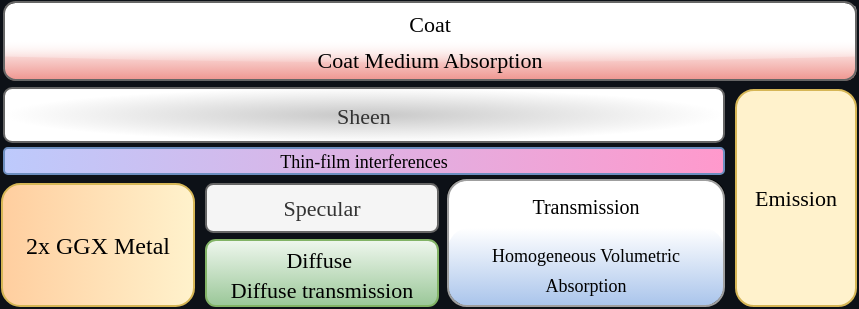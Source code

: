 <mxfile version="25.0.3">
  <diagram name="Page-1" id="_YB4e4YoaT3FMhfF6Ti6">
    <mxGraphModel dx="576" dy="307" grid="1" gridSize="1" guides="1" tooltips="1" connect="1" arrows="1" fold="1" page="1" pageScale="1" pageWidth="827" pageHeight="1169" background="#0d1117" math="0" shadow="0">
      <root>
        <mxCell id="0" />
        <mxCell id="1" parent="0" />
        <mxCell id="LqvaC12SgwfPoJ_6hcm2-22" value="" style="rounded=1;whiteSpace=wrap;html=1;strokeWidth=1;" parent="1" vertex="1">
          <mxGeometry x="324" y="322" width="426" height="39" as="geometry" />
        </mxCell>
        <mxCell id="LqvaC12SgwfPoJ_6hcm2-21" value="" style="rounded=1;whiteSpace=wrap;html=1;strokeWidth=1;" parent="1" vertex="1">
          <mxGeometry x="546" y="411" width="138" height="55" as="geometry" />
        </mxCell>
        <mxCell id="LqvaC12SgwfPoJ_6hcm2-2" value="&lt;font style=&quot;font-size: 11px;&quot; data-font-src=&quot;https://fonts.googleapis.com/css?family=Kollektif&quot; face=&quot;Kollektif&quot;&gt;Sheen&lt;/font&gt;" style="rounded=1;whiteSpace=wrap;html=1;fillColor=#C7C7C7;fontColor=#333333;strokeColor=#666666;gradientColor=#FFFFFF;gradientDirection=radial;" parent="1" vertex="1">
          <mxGeometry x="324" y="365" width="360" height="27" as="geometry" />
        </mxCell>
        <mxCell id="LqvaC12SgwfPoJ_6hcm2-5" value="&lt;font face=&quot;Kollektif&quot;&gt;2x GGX Metal&lt;br&gt;&lt;/font&gt;" style="rounded=1;whiteSpace=wrap;html=1;fillColor=#fff2cc;strokeColor=#d6b656;gradientColor=#FFCE9F;gradientDirection=west;" parent="1" vertex="1">
          <mxGeometry x="323" y="413" width="96" height="61" as="geometry" />
        </mxCell>
        <mxCell id="LqvaC12SgwfPoJ_6hcm2-10" value="&lt;p style=&quot;line-height: 120%;&quot;&gt;&lt;font style=&quot;font-size: 11px;&quot; face=&quot;Kollektif&quot; data-font-src=&quot;https://fonts.googleapis.com/css?family=Kollektif&quot;&gt;Specular&lt;/font&gt;&lt;/p&gt;" style="rounded=1;whiteSpace=wrap;html=1;fillColor=#f5f5f5;fontColor=#333333;strokeColor=#666666;" parent="1" vertex="1">
          <mxGeometry x="425" y="413" width="116" height="24" as="geometry" />
        </mxCell>
        <mxCell id="LqvaC12SgwfPoJ_6hcm2-11" value="&lt;div&gt;&lt;font style=&quot;font-size: 11px;&quot; data-font-src=&quot;https://fonts.googleapis.com/css?family=Kollektif&quot; face=&quot;Kollektif&quot;&gt;Diffuse&amp;nbsp;&lt;/font&gt;&lt;/div&gt;&lt;div&gt;&lt;font style=&quot;font-size: 11px;&quot; data-font-src=&quot;https://fonts.googleapis.com/css?family=Kollektif&quot; face=&quot;Kollektif&quot;&gt;Diffuse transmission&lt;br&gt;&lt;/font&gt;&lt;/div&gt;" style="rounded=1;whiteSpace=wrap;html=1;fillColor=#eff7ee;strokeColor=#82b366;gradientColor=#9ac798;" parent="1" vertex="1">
          <mxGeometry x="425" y="441" width="116" height="33" as="geometry" />
        </mxCell>
        <mxCell id="LqvaC12SgwfPoJ_6hcm2-12" value="&lt;font style=&quot;font-size: 10px;&quot; data-font-src=&quot;https://fonts.googleapis.com/css?family=Kollektif&quot; face=&quot;Kollektif&quot;&gt;Transmission&lt;/font&gt;" style="rounded=1;whiteSpace=wrap;html=1;fillColor=#FFFFFF;strokeColor=none;gradientColor=#FFFFFF;gradientDirection=south;arcSize=36;" parent="1" vertex="1">
          <mxGeometry x="546" y="413" width="138" height="22" as="geometry" />
        </mxCell>
        <mxCell id="LqvaC12SgwfPoJ_6hcm2-13" value="&lt;font style=&quot;font-size: 9px;&quot; data-font-src=&quot;https://fonts.googleapis.com/css?family=Kollektif&quot; face=&quot;Kollektif&quot;&gt;Homogeneous &lt;/font&gt;&lt;font style=&quot;font-size: 9px;&quot; data-font-src=&quot;https://fonts.googleapis.com/css?family=Kollektif&quot; face=&quot;Kollektif&quot;&gt;Volumetric Absorption&lt;/font&gt;" style="rounded=1;whiteSpace=wrap;html=1;fillColor=#A9C4EB;strokeColor=none;gradientColor=#FFFFFF;gradientDirection=north;arcSize=27;" parent="1" vertex="1">
          <mxGeometry x="546" y="435" width="138" height="39" as="geometry" />
        </mxCell>
        <mxCell id="LqvaC12SgwfPoJ_6hcm2-14" value="&lt;font style=&quot;font-size: 11px;&quot; face=&quot;Kollektif&quot;&gt;Emission&lt;/font&gt;" style="rounded=1;whiteSpace=wrap;html=1;fillColor=#fff2cc;strokeColor=#d6b656;" parent="1" vertex="1">
          <mxGeometry x="690" y="366" width="60" height="108" as="geometry" />
        </mxCell>
        <mxCell id="LqvaC12SgwfPoJ_6hcm2-18" value="" style="rounded=1;whiteSpace=wrap;html=1;fillColor=none;fontColor=#333333;strokeColor=#9F9F9F;strokeWidth=1;" parent="1" vertex="1">
          <mxGeometry x="546" y="411" width="138" height="63" as="geometry" />
        </mxCell>
        <mxCell id="LqvaC12SgwfPoJ_6hcm2-20" value="" style="group" parent="1" vertex="1" connectable="0">
          <mxGeometry x="324" y="323" width="426" height="38" as="geometry" />
        </mxCell>
        <mxCell id="LqvaC12SgwfPoJ_6hcm2-16" value="&lt;div style=&quot;font-size: 11px;&quot;&gt;&lt;font style=&quot;font-size: 11px;&quot; data-font-src=&quot;https://fonts.googleapis.com/css?family=Kollektif&quot; face=&quot;Kollektif&quot;&gt;Coat&lt;/font&gt;&lt;/div&gt;" style="rounded=1;whiteSpace=wrap;html=1;gradientDirection=radial;glass=0;rotation=0;strokeWidth=0;perimeterSpacing=1;strokeColor=none;" parent="LqvaC12SgwfPoJ_6hcm2-20" vertex="1">
          <mxGeometry width="426" height="20" as="geometry" />
        </mxCell>
        <mxCell id="LqvaC12SgwfPoJ_6hcm2-17" value="&lt;div style=&quot;font-size: 11px;&quot;&gt;&lt;font style=&quot;font-size: 11px;&quot; data-font-src=&quot;https://fonts.googleapis.com/css?family=Kollektif&quot; face=&quot;Kollektif&quot;&gt;Coat Medium Absorption&lt;br&gt;&lt;/font&gt;&lt;/div&gt;" style="rounded=1;whiteSpace=wrap;html=1;gradientDirection=south;gradientColor=#EF958F;perimeterSpacing=0;glass=1;imageWidth=34;imageHeight=3;fillColor=default;strokeWidth=0;arcSize=26;strokeColor=none;" parent="LqvaC12SgwfPoJ_6hcm2-20" vertex="1">
          <mxGeometry y="18" width="426" height="20" as="geometry" />
        </mxCell>
        <mxCell id="LqvaC12SgwfPoJ_6hcm2-19" value="" style="rounded=1;whiteSpace=wrap;html=1;fillColor=none;fontColor=#333333;strokeColor=#666666;strokeWidth=1;" parent="1" vertex="1">
          <mxGeometry x="324" y="322" width="426" height="39" as="geometry" />
        </mxCell>
        <mxCell id="zKmTrmhVeMyoOnWYh9cR-2" value="&lt;font style=&quot;font-size: 9px;&quot;&gt;Thin-film interferences&lt;br style=&quot;font-size: 9px;&quot;&gt;&lt;/font&gt;" style="rounded=1;whiteSpace=wrap;html=1;fillColor=#BDCAFC;strokeColor=#6c8ebf;gradientDirection=east;gradientColor=#FF99CC;glass=0;verticalAlign=middle;fontSize=9;fontFamily=Kollektif;fontSource=https%3A%2F%2Ffonts.googleapis.com%2Fcss%3Ffamily%3DKollektif;" parent="1" vertex="1">
          <mxGeometry x="324" y="395" width="360" height="13" as="geometry" />
        </mxCell>
      </root>
    </mxGraphModel>
  </diagram>
</mxfile>
